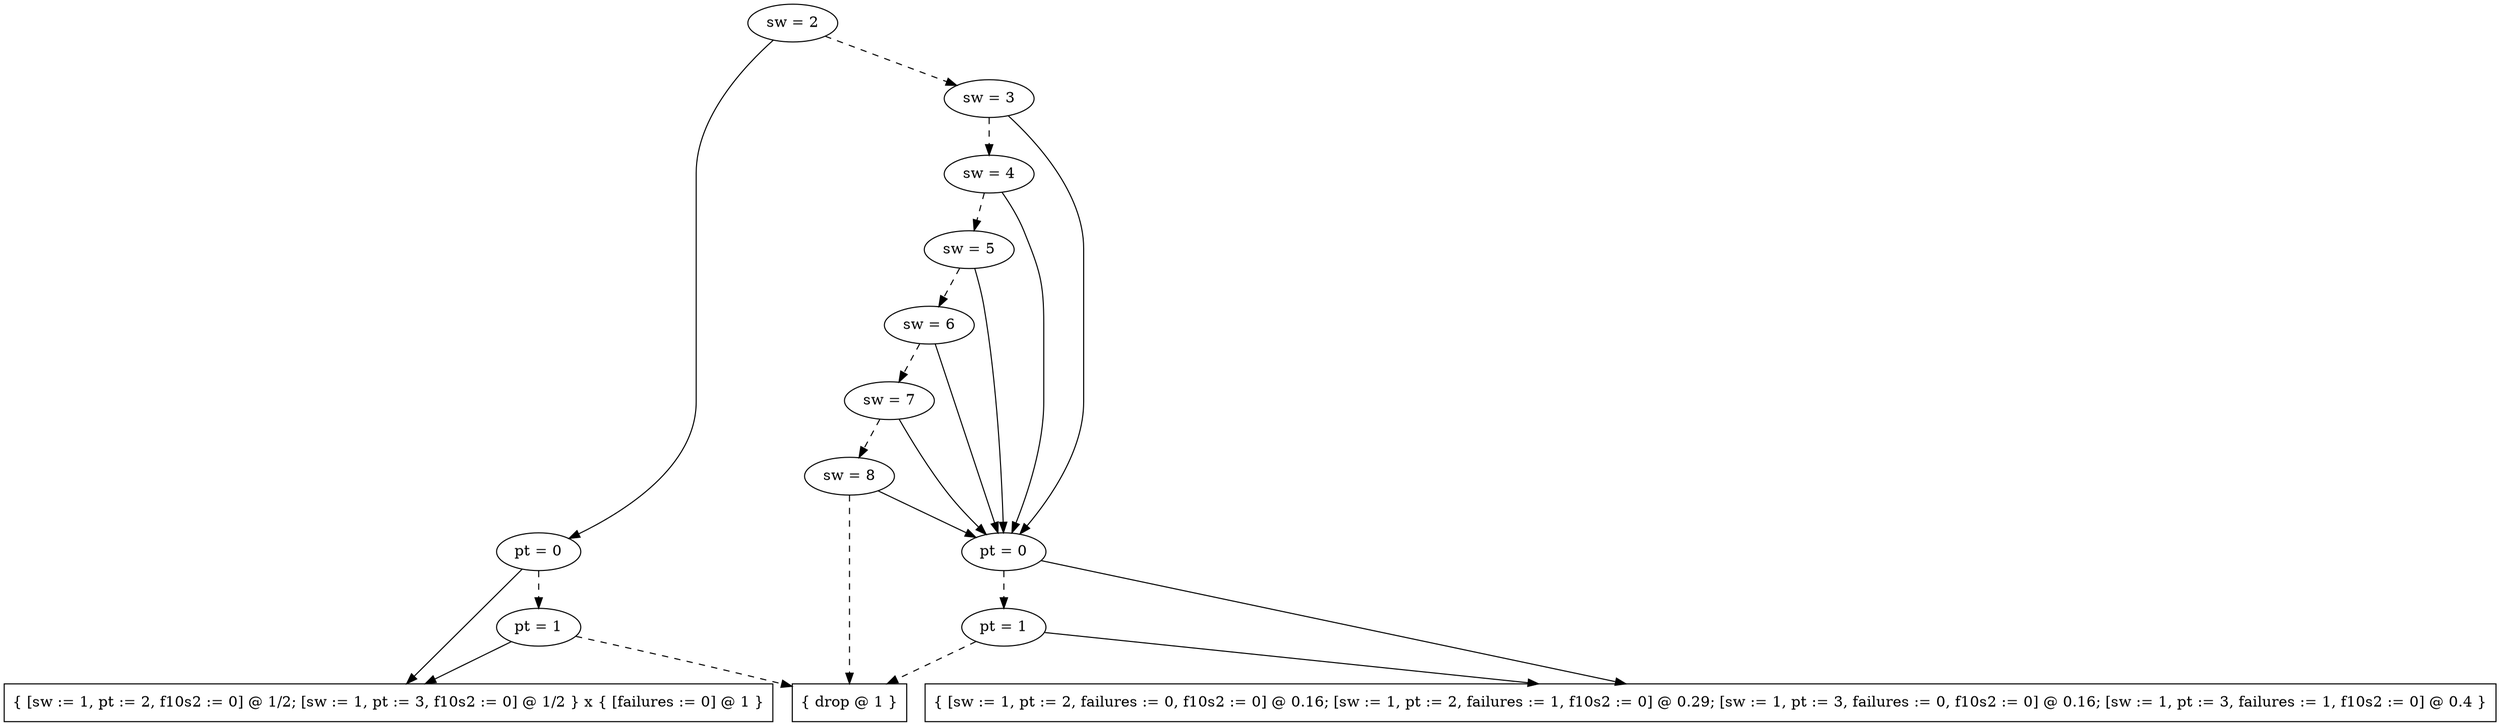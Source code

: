 digraph tdk {
3960 [label="sw = 2"];
3960 -> 3945;
3960 -> 3958 [style="dashed"];
3945 [label="pt = 0"];
3945 -> 3861;
3945 -> 3890 [style="dashed"];
3861 [shape=box label="{ [sw := 1, pt := 2, f10s2 := 0] @ 1/2; [sw := 1, pt := 3, f10s2 := 0] @ 1/2 } x { [failures := 0] @ 1 }"];
3890 [label="pt = 1"];
3890 -> 3861;
3890 -> 0 [style="dashed"];
0 [shape=box label="{ drop @ 1 }"];
3958 [label="sw = 3"];
3958 -> 3938;
3958 -> 3956 [style="dashed"];
3938 [label="pt = 0"];
3938 -> 3803;
3938 -> 3883 [style="dashed"];
3803 [shape=box label="{ [sw := 1, pt := 2, failures := 0, f10s2 := 0] @ 0.16; [sw := 1, pt := 2, failures := 1, f10s2 := 0] @ 0.29; [sw := 1, pt := 3, failures := 0, f10s2 := 0] @ 0.16; [sw := 1, pt := 3, failures := 1, f10s2 := 0] @ 0.4 }"];
3883 [label="pt = 1"];
3883 -> 3803;
3883 -> 0 [style="dashed"];
3956 [label="sw = 4"];
3956 -> 3938;
3956 -> 3954 [style="dashed"];
3954 [label="sw = 5"];
3954 -> 3938;
3954 -> 3952 [style="dashed"];
3952 [label="sw = 6"];
3952 -> 3938;
3952 -> 3950 [style="dashed"];
3950 [label="sw = 7"];
3950 -> 3938;
3950 -> 3948 [style="dashed"];
3948 [label="sw = 8"];
3948 -> 3938;
3948 -> 0 [style="dashed"];
{rank=same; 3956 ;}
{rank=same; 3890 3883 ;}
{rank=same; 3954 ;}
{rank=same; 3958 ;}
{rank=same; 3960 ;}
{rank=same; 3950 ;}
{rank=same; 3948 ;}
{rank=same; 3952 ;}
{rank=same; 3945 3938 ;}
}

